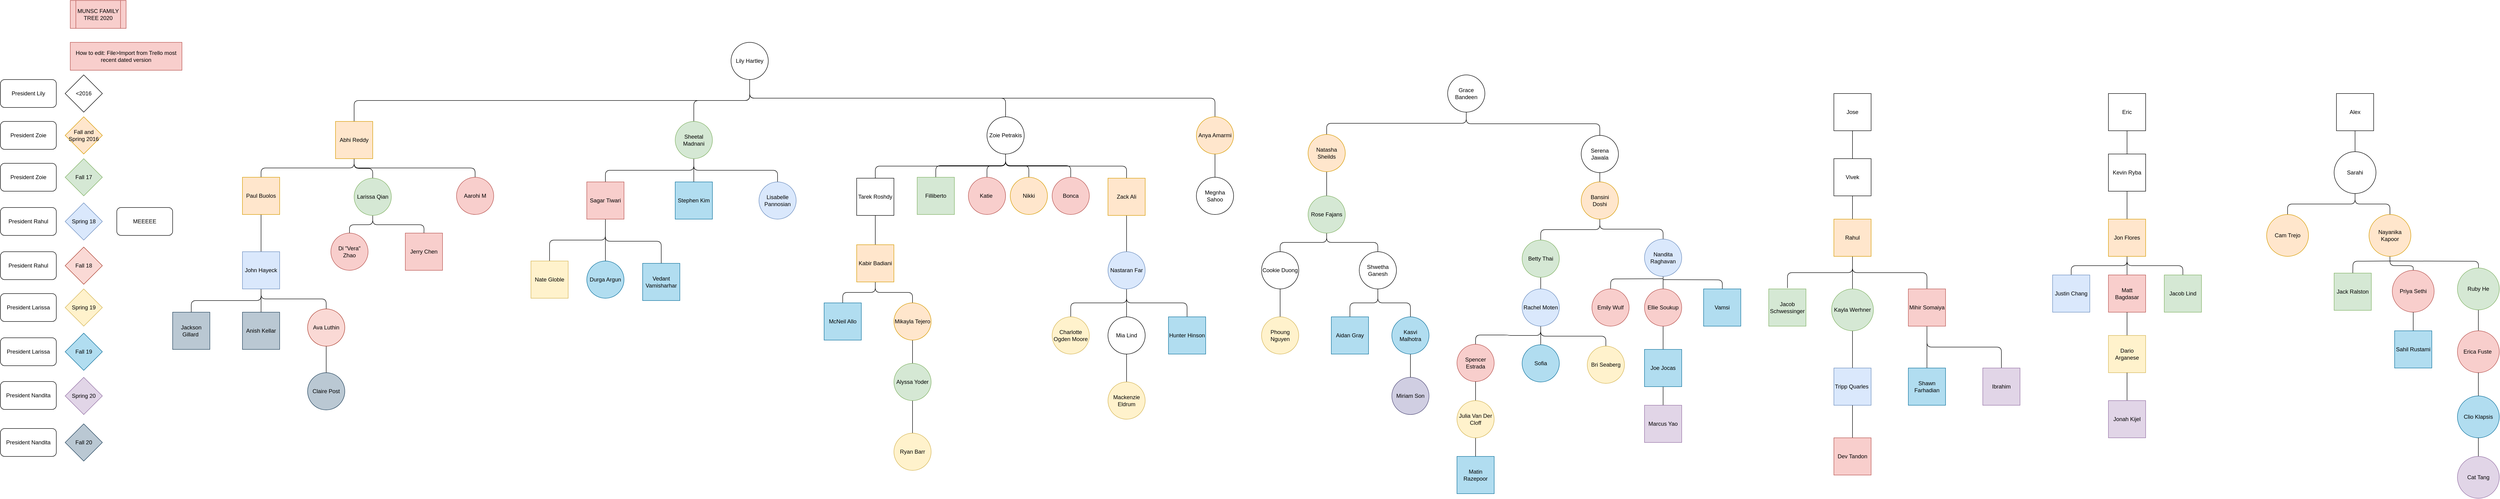 <mxfile version="13.7.5" type="github"><diagram id="3ZsJBUZBDOx62VVEP55E" name="Page-1"><mxGraphModel dx="2055" dy="1330" grid="1" gridSize="10" guides="1" tooltips="1" connect="1" arrows="1" fold="1" page="1" pageScale="1" pageWidth="850" pageHeight="1100" math="0" shadow="0"><root><mxCell id="0"/><mxCell id="1" parent="0"/><mxCell id="x9Rhp3vW5HRaRjN2UcTb-1" style="edgeStyle=orthogonalEdgeStyle;rounded=1;orthogonalLoop=1;jettySize=auto;html=1;exitX=0.5;exitY=1;exitDx=0;exitDy=0;startArrow=none;startFill=0;endArrow=none;endFill=0;" edge="1" parent="1" source="x9Rhp3vW5HRaRjN2UcTb-2" target="x9Rhp3vW5HRaRjN2UcTb-4"><mxGeometry relative="1" as="geometry"/></mxCell><mxCell id="x9Rhp3vW5HRaRjN2UcTb-2" value="Jose" style="whiteSpace=wrap;html=1;aspect=fixed;" vertex="1" parent="1"><mxGeometry x="3980" y="240" width="80" height="80" as="geometry"/></mxCell><mxCell id="x9Rhp3vW5HRaRjN2UcTb-3" value="" style="edgeStyle=orthogonalEdgeStyle;rounded=1;orthogonalLoop=1;jettySize=auto;html=1;startArrow=none;startFill=0;endArrow=none;endFill=0;" edge="1" parent="1" source="x9Rhp3vW5HRaRjN2UcTb-4" target="x9Rhp3vW5HRaRjN2UcTb-8"><mxGeometry relative="1" as="geometry"/></mxCell><mxCell id="x9Rhp3vW5HRaRjN2UcTb-4" value="Vivek" style="whiteSpace=wrap;html=1;aspect=fixed;" vertex="1" parent="1"><mxGeometry x="3980" y="380" width="80" height="80" as="geometry"/></mxCell><mxCell id="x9Rhp3vW5HRaRjN2UcTb-5" value="" style="edgeStyle=orthogonalEdgeStyle;rounded=1;orthogonalLoop=1;jettySize=auto;html=1;startArrow=none;startFill=0;endArrow=none;endFill=0;" edge="1" parent="1" source="x9Rhp3vW5HRaRjN2UcTb-8" target="x9Rhp3vW5HRaRjN2UcTb-10"><mxGeometry relative="1" as="geometry"/></mxCell><mxCell id="x9Rhp3vW5HRaRjN2UcTb-6" style="edgeStyle=orthogonalEdgeStyle;rounded=1;orthogonalLoop=1;jettySize=auto;html=1;exitX=0.5;exitY=1;exitDx=0;exitDy=0;startArrow=none;startFill=0;endArrow=none;endFill=0;entryX=0.504;entryY=-0.025;entryDx=0;entryDy=0;entryPerimeter=0;" edge="1" parent="1" source="x9Rhp3vW5HRaRjN2UcTb-8" target="x9Rhp3vW5HRaRjN2UcTb-11"><mxGeometry relative="1" as="geometry"><mxPoint x="3880" y="650" as="targetPoint"/></mxGeometry></mxCell><mxCell id="x9Rhp3vW5HRaRjN2UcTb-7" style="edgeStyle=orthogonalEdgeStyle;rounded=1;orthogonalLoop=1;jettySize=auto;html=1;exitX=0.5;exitY=1;exitDx=0;exitDy=0;entryX=0.5;entryY=0;entryDx=0;entryDy=0;startArrow=none;startFill=0;endArrow=none;endFill=0;" edge="1" parent="1" source="x9Rhp3vW5HRaRjN2UcTb-8" target="x9Rhp3vW5HRaRjN2UcTb-14"><mxGeometry relative="1" as="geometry"/></mxCell><mxCell id="x9Rhp3vW5HRaRjN2UcTb-8" value="Rahul" style="whiteSpace=wrap;html=1;aspect=fixed;fillColor=#ffe6cc;strokeColor=#d79b00;" vertex="1" parent="1"><mxGeometry x="3980" y="510" width="80" height="80" as="geometry"/></mxCell><mxCell id="x9Rhp3vW5HRaRjN2UcTb-9" value="" style="edgeStyle=orthogonalEdgeStyle;rounded=1;orthogonalLoop=1;jettySize=auto;html=1;startArrow=none;startFill=0;endArrow=none;endFill=0;" edge="1" parent="1" source="x9Rhp3vW5HRaRjN2UcTb-10" target="x9Rhp3vW5HRaRjN2UcTb-15"><mxGeometry relative="1" as="geometry"/></mxCell><mxCell id="x9Rhp3vW5HRaRjN2UcTb-10" value="Kayla Werhner" style="ellipse;whiteSpace=wrap;html=1;aspect=fixed;fillColor=#d5e8d4;strokeColor=#82b366;" vertex="1" parent="1"><mxGeometry x="3975" y="660" width="90" height="90" as="geometry"/></mxCell><mxCell id="x9Rhp3vW5HRaRjN2UcTb-11" value="Jacob Schwessinger" style="whiteSpace=wrap;html=1;aspect=fixed;fillColor=#d5e8d4;strokeColor=#82b366;" vertex="1" parent="1"><mxGeometry x="3840" y="660" width="80" height="80" as="geometry"/></mxCell><mxCell id="x9Rhp3vW5HRaRjN2UcTb-12" value="" style="edgeStyle=orthogonalEdgeStyle;rounded=1;orthogonalLoop=1;jettySize=auto;html=1;startArrow=none;startFill=0;endArrow=none;endFill=0;" edge="1" parent="1" source="x9Rhp3vW5HRaRjN2UcTb-14" target="x9Rhp3vW5HRaRjN2UcTb-16"><mxGeometry relative="1" as="geometry"/></mxCell><mxCell id="x9Rhp3vW5HRaRjN2UcTb-13" style="edgeStyle=orthogonalEdgeStyle;rounded=1;orthogonalLoop=1;jettySize=auto;html=1;exitX=0.5;exitY=1;exitDx=0;exitDy=0;entryX=0.5;entryY=0;entryDx=0;entryDy=0;startArrow=none;startFill=0;endArrow=none;endFill=0;" edge="1" parent="1" source="x9Rhp3vW5HRaRjN2UcTb-14" target="x9Rhp3vW5HRaRjN2UcTb-17"><mxGeometry relative="1" as="geometry"/></mxCell><mxCell id="x9Rhp3vW5HRaRjN2UcTb-14" value="Mihir Somaiya" style="whiteSpace=wrap;html=1;aspect=fixed;fillColor=#f8cecc;strokeColor=#b85450;" vertex="1" parent="1"><mxGeometry x="4140" y="660" width="80" height="80" as="geometry"/></mxCell><mxCell id="x9Rhp3vW5HRaRjN2UcTb-15" value="Tripp Quarles&amp;nbsp;" style="whiteSpace=wrap;html=1;aspect=fixed;fillColor=#dae8fc;strokeColor=#6c8ebf;" vertex="1" parent="1"><mxGeometry x="3980" y="830" width="80" height="80" as="geometry"/></mxCell><mxCell id="x9Rhp3vW5HRaRjN2UcTb-16" value="Shawn&lt;br&gt;Farhadian" style="whiteSpace=wrap;html=1;aspect=fixed;fillColor=#b1ddf0;strokeColor=#10739e;" vertex="1" parent="1"><mxGeometry x="4140" y="830" width="80" height="80" as="geometry"/></mxCell><mxCell id="x9Rhp3vW5HRaRjN2UcTb-17" value="Ibrahim" style="whiteSpace=wrap;html=1;aspect=fixed;fillColor=#e1d5e7;strokeColor=#9673a6;" vertex="1" parent="1"><mxGeometry x="4300" y="830" width="80" height="80" as="geometry"/></mxCell><mxCell id="x9Rhp3vW5HRaRjN2UcTb-18" value="How to edit: File&amp;gt;Import from Trello most recent dated version" style="rounded=0;whiteSpace=wrap;html=1;fillColor=#f8cecc;strokeColor=#b85450;" vertex="1" parent="1"><mxGeometry x="190" y="130" width="240" height="60" as="geometry"/></mxCell><mxCell id="x9Rhp3vW5HRaRjN2UcTb-19" value="" style="edgeStyle=orthogonalEdgeStyle;rounded=1;orthogonalLoop=1;jettySize=auto;html=1;startArrow=none;startFill=0;endArrow=none;endFill=0;" edge="1" parent="1" source="x9Rhp3vW5HRaRjN2UcTb-20" target="x9Rhp3vW5HRaRjN2UcTb-15"><mxGeometry relative="1" as="geometry"/></mxCell><mxCell id="x9Rhp3vW5HRaRjN2UcTb-20" value="Dev Tandon" style="whiteSpace=wrap;html=1;aspect=fixed;fillColor=#f8cecc;strokeColor=#b85450;" vertex="1" parent="1"><mxGeometry x="3980" y="980" width="80" height="80" as="geometry"/></mxCell><mxCell id="x9Rhp3vW5HRaRjN2UcTb-21" value="Eric" style="whiteSpace=wrap;html=1;aspect=fixed;" vertex="1" parent="1"><mxGeometry x="4570" y="240" width="80" height="80" as="geometry"/></mxCell><mxCell id="x9Rhp3vW5HRaRjN2UcTb-22" value="" style="edgeStyle=orthogonalEdgeStyle;rounded=1;orthogonalLoop=1;jettySize=auto;html=1;startArrow=none;startFill=0;endArrow=none;endFill=0;" edge="1" parent="1" source="x9Rhp3vW5HRaRjN2UcTb-24" target="x9Rhp3vW5HRaRjN2UcTb-28"><mxGeometry relative="1" as="geometry"/></mxCell><mxCell id="x9Rhp3vW5HRaRjN2UcTb-23" value="" style="edgeStyle=orthogonalEdgeStyle;rounded=1;orthogonalLoop=1;jettySize=auto;html=1;startArrow=none;startFill=0;endArrow=none;endFill=0;strokeColor=#000000;" edge="1" parent="1" source="x9Rhp3vW5HRaRjN2UcTb-24" target="x9Rhp3vW5HRaRjN2UcTb-21"><mxGeometry relative="1" as="geometry"/></mxCell><mxCell id="x9Rhp3vW5HRaRjN2UcTb-24" value="Kevin Ryba" style="whiteSpace=wrap;html=1;aspect=fixed;" vertex="1" parent="1"><mxGeometry x="4570" y="370" width="80" height="80" as="geometry"/></mxCell><mxCell id="x9Rhp3vW5HRaRjN2UcTb-25" value="" style="edgeStyle=orthogonalEdgeStyle;rounded=1;orthogonalLoop=1;jettySize=auto;html=1;startArrow=none;startFill=0;endArrow=none;endFill=0;" edge="1" parent="1" source="x9Rhp3vW5HRaRjN2UcTb-28" target="x9Rhp3vW5HRaRjN2UcTb-31"><mxGeometry relative="1" as="geometry"/></mxCell><mxCell id="x9Rhp3vW5HRaRjN2UcTb-26" style="edgeStyle=orthogonalEdgeStyle;rounded=1;orthogonalLoop=1;jettySize=auto;html=1;exitX=0.5;exitY=1;exitDx=0;exitDy=0;entryX=0.5;entryY=0;entryDx=0;entryDy=0;startArrow=none;startFill=0;endArrow=none;endFill=0;" edge="1" parent="1" source="x9Rhp3vW5HRaRjN2UcTb-28" target="x9Rhp3vW5HRaRjN2UcTb-29"><mxGeometry relative="1" as="geometry"/></mxCell><mxCell id="x9Rhp3vW5HRaRjN2UcTb-27" style="edgeStyle=orthogonalEdgeStyle;rounded=1;orthogonalLoop=1;jettySize=auto;html=1;exitX=0.5;exitY=1;exitDx=0;exitDy=0;entryX=0.5;entryY=0;entryDx=0;entryDy=0;startArrow=none;startFill=0;endArrow=none;endFill=0;" edge="1" parent="1" source="x9Rhp3vW5HRaRjN2UcTb-28" target="x9Rhp3vW5HRaRjN2UcTb-30"><mxGeometry relative="1" as="geometry"/></mxCell><mxCell id="x9Rhp3vW5HRaRjN2UcTb-28" value="Jon Flores" style="whiteSpace=wrap;html=1;aspect=fixed;fillColor=#ffe6cc;strokeColor=#d79b00;" vertex="1" parent="1"><mxGeometry x="4570" y="510" width="80" height="80" as="geometry"/></mxCell><mxCell id="x9Rhp3vW5HRaRjN2UcTb-29" value="Justin Chang" style="whiteSpace=wrap;html=1;aspect=fixed;fillColor=#dae8fc;strokeColor=#6c8ebf;" vertex="1" parent="1"><mxGeometry x="4450" y="630" width="80" height="80" as="geometry"/></mxCell><mxCell id="x9Rhp3vW5HRaRjN2UcTb-30" value="Jacob Lind" style="whiteSpace=wrap;html=1;aspect=fixed;fillColor=#d5e8d4;strokeColor=#82b366;" vertex="1" parent="1"><mxGeometry x="4690" y="630" width="80" height="80" as="geometry"/></mxCell><mxCell id="x9Rhp3vW5HRaRjN2UcTb-31" value="Matt Bagdasar" style="whiteSpace=wrap;html=1;aspect=fixed;fillColor=#f8cecc;strokeColor=#b85450;" vertex="1" parent="1"><mxGeometry x="4570" y="630" width="80" height="80" as="geometry"/></mxCell><mxCell id="x9Rhp3vW5HRaRjN2UcTb-32" value="" style="edgeStyle=orthogonalEdgeStyle;rounded=1;orthogonalLoop=1;jettySize=auto;html=1;startArrow=none;startFill=0;endArrow=none;endFill=0;" edge="1" parent="1" source="x9Rhp3vW5HRaRjN2UcTb-33" target="x9Rhp3vW5HRaRjN2UcTb-31"><mxGeometry relative="1" as="geometry"/></mxCell><mxCell id="x9Rhp3vW5HRaRjN2UcTb-33" value="Dario Arganese" style="whiteSpace=wrap;html=1;aspect=fixed;fillColor=#fff2cc;strokeColor=#d6b656;" vertex="1" parent="1"><mxGeometry x="4570" y="760" width="80" height="80" as="geometry"/></mxCell><mxCell id="x9Rhp3vW5HRaRjN2UcTb-34" value="" style="edgeStyle=orthogonalEdgeStyle;rounded=1;orthogonalLoop=1;jettySize=auto;html=1;startArrow=none;startFill=0;endArrow=none;endFill=0;" edge="1" parent="1" source="x9Rhp3vW5HRaRjN2UcTb-35" target="x9Rhp3vW5HRaRjN2UcTb-33"><mxGeometry relative="1" as="geometry"/></mxCell><mxCell id="x9Rhp3vW5HRaRjN2UcTb-35" value="Jonah Kijel" style="whiteSpace=wrap;html=1;aspect=fixed;fillColor=#e1d5e7;strokeColor=#9673a6;" vertex="1" parent="1"><mxGeometry x="4570" y="900" width="80" height="80" as="geometry"/></mxCell><mxCell id="x9Rhp3vW5HRaRjN2UcTb-36" value="" style="edgeStyle=orthogonalEdgeStyle;rounded=1;orthogonalLoop=1;jettySize=auto;html=1;startArrow=none;startFill=0;endArrow=none;endFill=0;strokeColor=#000000;" edge="1" parent="1" source="x9Rhp3vW5HRaRjN2UcTb-37" target="x9Rhp3vW5HRaRjN2UcTb-40"><mxGeometry relative="1" as="geometry"/></mxCell><mxCell id="x9Rhp3vW5HRaRjN2UcTb-37" value="Alex" style="whiteSpace=wrap;html=1;aspect=fixed;" vertex="1" parent="1"><mxGeometry x="5060" y="240" width="80" height="80" as="geometry"/></mxCell><mxCell id="x9Rhp3vW5HRaRjN2UcTb-38" style="edgeStyle=orthogonalEdgeStyle;rounded=1;orthogonalLoop=1;jettySize=auto;html=1;exitX=0.5;exitY=1;exitDx=0;exitDy=0;startArrow=none;startFill=0;endArrow=none;endFill=0;" edge="1" parent="1" source="x9Rhp3vW5HRaRjN2UcTb-40" target="x9Rhp3vW5HRaRjN2UcTb-44"><mxGeometry relative="1" as="geometry"/></mxCell><mxCell id="x9Rhp3vW5HRaRjN2UcTb-39" style="edgeStyle=orthogonalEdgeStyle;rounded=1;orthogonalLoop=1;jettySize=auto;html=1;exitX=0.5;exitY=1;exitDx=0;exitDy=0;entryX=0.5;entryY=0;entryDx=0;entryDy=0;startArrow=none;startFill=0;endArrow=none;endFill=0;" edge="1" parent="1" source="x9Rhp3vW5HRaRjN2UcTb-40" target="x9Rhp3vW5HRaRjN2UcTb-45"><mxGeometry relative="1" as="geometry"/></mxCell><mxCell id="x9Rhp3vW5HRaRjN2UcTb-40" value="Sarahi" style="ellipse;whiteSpace=wrap;html=1;aspect=fixed;" vertex="1" parent="1"><mxGeometry x="5055" y="365" width="90" height="90" as="geometry"/></mxCell><mxCell id="x9Rhp3vW5HRaRjN2UcTb-41" style="edgeStyle=orthogonalEdgeStyle;rounded=1;orthogonalLoop=1;jettySize=auto;html=1;exitX=0.5;exitY=1;exitDx=0;exitDy=0;startArrow=none;startFill=0;endArrow=none;endFill=0;" edge="1" parent="1"><mxGeometry relative="1" as="geometry"><mxPoint x="5175" y="600" as="sourcePoint"/><mxPoint x="5095" y="636" as="targetPoint"/></mxGeometry></mxCell><mxCell id="x9Rhp3vW5HRaRjN2UcTb-42" style="edgeStyle=orthogonalEdgeStyle;rounded=1;orthogonalLoop=1;jettySize=auto;html=1;exitX=0.5;exitY=1;exitDx=0;exitDy=0;entryX=0.5;entryY=0;entryDx=0;entryDy=0;startArrow=none;startFill=0;endArrow=none;endFill=0;" edge="1" parent="1" source="x9Rhp3vW5HRaRjN2UcTb-44" target="x9Rhp3vW5HRaRjN2UcTb-46"><mxGeometry relative="1" as="geometry"/></mxCell><mxCell id="x9Rhp3vW5HRaRjN2UcTb-43" style="edgeStyle=orthogonalEdgeStyle;rounded=1;orthogonalLoop=1;jettySize=auto;html=1;exitX=0.5;exitY=1;exitDx=0;exitDy=0;entryX=0.5;entryY=0;entryDx=0;entryDy=0;startArrow=none;startFill=0;endArrow=none;endFill=0;" edge="1" parent="1"><mxGeometry relative="1" as="geometry"><mxPoint x="5175" y="600" as="sourcePoint"/><mxPoint x="5365" y="625" as="targetPoint"/></mxGeometry></mxCell><mxCell id="x9Rhp3vW5HRaRjN2UcTb-44" value="Nayanika Kapoor" style="ellipse;whiteSpace=wrap;html=1;aspect=fixed;fillColor=#ffe6cc;strokeColor=#d79b00;" vertex="1" parent="1"><mxGeometry x="5130" y="500" width="90" height="90" as="geometry"/></mxCell><mxCell id="x9Rhp3vW5HRaRjN2UcTb-45" value="Cam Trejo" style="ellipse;whiteSpace=wrap;html=1;aspect=fixed;fillColor=#ffe6cc;strokeColor=#d79b00;" vertex="1" parent="1"><mxGeometry x="4910" y="500" width="90" height="90" as="geometry"/></mxCell><mxCell id="x9Rhp3vW5HRaRjN2UcTb-46" value="Priya Sethi" style="ellipse;whiteSpace=wrap;html=1;aspect=fixed;fillColor=#f8cecc;strokeColor=#b85450;" vertex="1" parent="1"><mxGeometry x="5180" y="620" width="90" height="90" as="geometry"/></mxCell><mxCell id="x9Rhp3vW5HRaRjN2UcTb-47" value="" style="edgeStyle=orthogonalEdgeStyle;rounded=1;orthogonalLoop=1;jettySize=auto;html=1;startArrow=none;startFill=0;endArrow=none;endFill=0;" edge="1" parent="1" source="x9Rhp3vW5HRaRjN2UcTb-48" target="x9Rhp3vW5HRaRjN2UcTb-53"><mxGeometry relative="1" as="geometry"/></mxCell><mxCell id="x9Rhp3vW5HRaRjN2UcTb-48" value="Erica Fuste&amp;nbsp;" style="ellipse;whiteSpace=wrap;html=1;aspect=fixed;fillColor=#f8cecc;strokeColor=#b85450;" vertex="1" parent="1"><mxGeometry x="5320" y="750" width="90" height="90" as="geometry"/></mxCell><mxCell id="x9Rhp3vW5HRaRjN2UcTb-49" value="" style="edgeStyle=orthogonalEdgeStyle;rounded=1;orthogonalLoop=1;jettySize=auto;html=1;startArrow=none;startFill=0;endArrow=none;endFill=0;" edge="1" parent="1" source="x9Rhp3vW5HRaRjN2UcTb-50" target="x9Rhp3vW5HRaRjN2UcTb-48"><mxGeometry relative="1" as="geometry"/></mxCell><mxCell id="x9Rhp3vW5HRaRjN2UcTb-50" value="Clio Klapsis" style="ellipse;whiteSpace=wrap;html=1;aspect=fixed;fillColor=#b1ddf0;strokeColor=#10739e;" vertex="1" parent="1"><mxGeometry x="5320" y="890" width="90" height="90" as="geometry"/></mxCell><mxCell id="x9Rhp3vW5HRaRjN2UcTb-51" value="" style="edgeStyle=orthogonalEdgeStyle;rounded=1;orthogonalLoop=1;jettySize=auto;html=1;startArrow=none;startFill=0;endArrow=none;endFill=0;" edge="1" parent="1" source="x9Rhp3vW5HRaRjN2UcTb-52" target="x9Rhp3vW5HRaRjN2UcTb-50"><mxGeometry relative="1" as="geometry"/></mxCell><mxCell id="x9Rhp3vW5HRaRjN2UcTb-52" value="Cat Tang" style="ellipse;whiteSpace=wrap;html=1;aspect=fixed;fillColor=#e1d5e7;strokeColor=#9673a6;" vertex="1" parent="1"><mxGeometry x="5320" y="1020" width="90" height="90" as="geometry"/></mxCell><mxCell id="x9Rhp3vW5HRaRjN2UcTb-53" value="Ruby He" style="ellipse;whiteSpace=wrap;html=1;aspect=fixed;fillColor=#d5e8d4;strokeColor=#82b366;" vertex="1" parent="1"><mxGeometry x="5320" y="615" width="90" height="90" as="geometry"/></mxCell><mxCell id="x9Rhp3vW5HRaRjN2UcTb-54" value="Jack Ralston" style="whiteSpace=wrap;html=1;aspect=fixed;fillColor=#d5e8d4;strokeColor=#82b366;" vertex="1" parent="1"><mxGeometry x="5055" y="626" width="80" height="80" as="geometry"/></mxCell><mxCell id="x9Rhp3vW5HRaRjN2UcTb-55" value="" style="edgeStyle=orthogonalEdgeStyle;rounded=1;orthogonalLoop=1;jettySize=auto;html=1;startArrow=none;startFill=0;endArrow=none;endFill=0;" edge="1" parent="1" source="x9Rhp3vW5HRaRjN2UcTb-56" target="x9Rhp3vW5HRaRjN2UcTb-46"><mxGeometry relative="1" as="geometry"/></mxCell><mxCell id="x9Rhp3vW5HRaRjN2UcTb-56" value="Sahil Rustami" style="whiteSpace=wrap;html=1;aspect=fixed;fillColor=#b1ddf0;strokeColor=#10739e;" vertex="1" parent="1"><mxGeometry x="5185" y="750" width="80" height="80" as="geometry"/></mxCell><mxCell id="x9Rhp3vW5HRaRjN2UcTb-57" style="edgeStyle=orthogonalEdgeStyle;rounded=1;orthogonalLoop=1;jettySize=auto;html=1;exitX=0.5;exitY=1;exitDx=0;exitDy=0;startArrow=none;startFill=0;endArrow=none;endFill=0;" edge="1" parent="1" source="x9Rhp3vW5HRaRjN2UcTb-59" target="x9Rhp3vW5HRaRjN2UcTb-61"><mxGeometry relative="1" as="geometry"/></mxCell><mxCell id="x9Rhp3vW5HRaRjN2UcTb-58" style="edgeStyle=orthogonalEdgeStyle;rounded=1;orthogonalLoop=1;jettySize=auto;html=1;exitX=0.5;exitY=1;exitDx=0;exitDy=0;entryX=0.5;entryY=0;entryDx=0;entryDy=0;startArrow=none;startFill=0;endArrow=none;endFill=0;strokeColor=#000000;" edge="1" parent="1" source="x9Rhp3vW5HRaRjN2UcTb-59" target="x9Rhp3vW5HRaRjN2UcTb-90"><mxGeometry relative="1" as="geometry"/></mxCell><mxCell id="x9Rhp3vW5HRaRjN2UcTb-59" value="Grace Bandeen" style="ellipse;whiteSpace=wrap;html=1;aspect=fixed;" vertex="1" parent="1"><mxGeometry x="3150" y="200" width="80" height="80" as="geometry"/></mxCell><mxCell id="x9Rhp3vW5HRaRjN2UcTb-60" value="" style="edgeStyle=orthogonalEdgeStyle;rounded=1;orthogonalLoop=1;jettySize=auto;html=1;startArrow=none;startFill=0;endArrow=none;endFill=0;" edge="1" parent="1" source="x9Rhp3vW5HRaRjN2UcTb-61" target="x9Rhp3vW5HRaRjN2UcTb-64"><mxGeometry relative="1" as="geometry"/></mxCell><mxCell id="x9Rhp3vW5HRaRjN2UcTb-61" value="Serena Jawala" style="ellipse;whiteSpace=wrap;html=1;aspect=fixed;" vertex="1" parent="1"><mxGeometry x="3437" y="330" width="80" height="80" as="geometry"/></mxCell><mxCell id="x9Rhp3vW5HRaRjN2UcTb-62" style="edgeStyle=orthogonalEdgeStyle;rounded=1;orthogonalLoop=1;jettySize=auto;html=1;exitX=0.5;exitY=1;exitDx=0;exitDy=0;entryX=0.5;entryY=0;entryDx=0;entryDy=0;startArrow=none;startFill=0;endArrow=none;endFill=0;" edge="1" parent="1" source="x9Rhp3vW5HRaRjN2UcTb-64" target="x9Rhp3vW5HRaRjN2UcTb-68"><mxGeometry relative="1" as="geometry"/></mxCell><mxCell id="x9Rhp3vW5HRaRjN2UcTb-63" style="edgeStyle=orthogonalEdgeStyle;rounded=1;orthogonalLoop=1;jettySize=auto;html=1;exitX=0.5;exitY=1;exitDx=0;exitDy=0;startArrow=none;startFill=0;endArrow=none;endFill=0;" edge="1" parent="1" source="x9Rhp3vW5HRaRjN2UcTb-64" target="x9Rhp3vW5HRaRjN2UcTb-70"><mxGeometry relative="1" as="geometry"/></mxCell><mxCell id="x9Rhp3vW5HRaRjN2UcTb-64" value="Bansini&lt;br&gt;Doshi" style="ellipse;whiteSpace=wrap;html=1;aspect=fixed;fillColor=#ffe6cc;strokeColor=#d79b00;" vertex="1" parent="1"><mxGeometry x="3437" y="430" width="80" height="80" as="geometry"/></mxCell><mxCell id="x9Rhp3vW5HRaRjN2UcTb-65" value="" style="edgeStyle=orthogonalEdgeStyle;rounded=1;orthogonalLoop=1;jettySize=auto;html=1;startArrow=none;startFill=0;endArrow=none;endFill=0;" edge="1" parent="1" source="x9Rhp3vW5HRaRjN2UcTb-68" target="x9Rhp3vW5HRaRjN2UcTb-72"><mxGeometry relative="1" as="geometry"/></mxCell><mxCell id="x9Rhp3vW5HRaRjN2UcTb-66" style="edgeStyle=orthogonalEdgeStyle;rounded=1;orthogonalLoop=1;jettySize=auto;html=1;exitX=0.5;exitY=1;exitDx=0;exitDy=0;entryX=0.5;entryY=0;entryDx=0;entryDy=0;startArrow=none;startFill=0;endArrow=none;endFill=0;" edge="1" parent="1"><mxGeometry relative="1" as="geometry"><mxPoint x="3613" y="638" as="sourcePoint"/><mxPoint x="3500" y="672" as="targetPoint"/></mxGeometry></mxCell><mxCell id="x9Rhp3vW5HRaRjN2UcTb-67" style="edgeStyle=orthogonalEdgeStyle;rounded=1;orthogonalLoop=1;jettySize=auto;html=1;exitX=0.5;exitY=1;exitDx=0;exitDy=0;entryX=0.5;entryY=0;entryDx=0;entryDy=0;startArrow=none;startFill=0;endArrow=none;endFill=0;" edge="1" parent="1"><mxGeometry relative="1" as="geometry"><mxPoint x="3613" y="640" as="sourcePoint"/><mxPoint x="3740" y="674" as="targetPoint"/></mxGeometry></mxCell><mxCell id="x9Rhp3vW5HRaRjN2UcTb-68" value="Nandita Raghavan" style="ellipse;whiteSpace=wrap;html=1;aspect=fixed;fillColor=#dae8fc;strokeColor=#6c8ebf;" vertex="1" parent="1"><mxGeometry x="3573" y="553" width="80" height="80" as="geometry"/></mxCell><mxCell id="x9Rhp3vW5HRaRjN2UcTb-69" value="" style="edgeStyle=orthogonalEdgeStyle;rounded=1;orthogonalLoop=1;jettySize=auto;html=1;startArrow=none;startFill=0;endArrow=none;endFill=0;" edge="1" parent="1" source="x9Rhp3vW5HRaRjN2UcTb-70" target="x9Rhp3vW5HRaRjN2UcTb-81"><mxGeometry relative="1" as="geometry"/></mxCell><mxCell id="x9Rhp3vW5HRaRjN2UcTb-70" value="Betty Thai" style="ellipse;whiteSpace=wrap;html=1;aspect=fixed;fillColor=#d5e8d4;strokeColor=#82b366;" vertex="1" parent="1"><mxGeometry x="3310" y="555" width="80" height="80" as="geometry"/></mxCell><mxCell id="x9Rhp3vW5HRaRjN2UcTb-71" value="" style="edgeStyle=orthogonalEdgeStyle;rounded=1;orthogonalLoop=1;jettySize=auto;html=1;startArrow=none;startFill=0;endArrow=none;endFill=0;" edge="1" parent="1" source="x9Rhp3vW5HRaRjN2UcTb-72" target="x9Rhp3vW5HRaRjN2UcTb-76"><mxGeometry relative="1" as="geometry"/></mxCell><mxCell id="x9Rhp3vW5HRaRjN2UcTb-72" value="Ellie Soukup" style="ellipse;whiteSpace=wrap;html=1;aspect=fixed;fillColor=#f8cecc;strokeColor=#b85450;" vertex="1" parent="1"><mxGeometry x="3573" y="660" width="80" height="80" as="geometry"/></mxCell><mxCell id="x9Rhp3vW5HRaRjN2UcTb-73" value="Vamsi" style="whiteSpace=wrap;html=1;aspect=fixed;fillColor=#b1ddf0;strokeColor=#10739e;" vertex="1" parent="1"><mxGeometry x="3700" y="660" width="80" height="80" as="geometry"/></mxCell><mxCell id="x9Rhp3vW5HRaRjN2UcTb-74" value="Emily Wulf" style="ellipse;whiteSpace=wrap;html=1;aspect=fixed;fillColor=#f8cecc;strokeColor=#b85450;" vertex="1" parent="1"><mxGeometry x="3460" y="660" width="80" height="80" as="geometry"/></mxCell><mxCell id="x9Rhp3vW5HRaRjN2UcTb-75" value="" style="edgeStyle=orthogonalEdgeStyle;rounded=1;orthogonalLoop=1;jettySize=auto;html=1;startArrow=none;startFill=0;endArrow=none;endFill=0;" edge="1" parent="1" source="x9Rhp3vW5HRaRjN2UcTb-76" target="x9Rhp3vW5HRaRjN2UcTb-77"><mxGeometry relative="1" as="geometry"/></mxCell><mxCell id="x9Rhp3vW5HRaRjN2UcTb-76" value="Joe Jocas" style="whiteSpace=wrap;html=1;aspect=fixed;fillColor=#b1ddf0;strokeColor=#10739e;" vertex="1" parent="1"><mxGeometry x="3573" y="790" width="80" height="80" as="geometry"/></mxCell><mxCell id="x9Rhp3vW5HRaRjN2UcTb-77" value="Marcus Yao" style="whiteSpace=wrap;html=1;aspect=fixed;fillColor=#e1d5e7;strokeColor=#9673a6;" vertex="1" parent="1"><mxGeometry x="3573" y="910" width="80" height="80" as="geometry"/></mxCell><mxCell id="x9Rhp3vW5HRaRjN2UcTb-78" style="edgeStyle=orthogonalEdgeStyle;rounded=1;orthogonalLoop=1;jettySize=auto;html=1;exitX=0.5;exitY=1;exitDx=0;exitDy=0;entryX=0.5;entryY=0;entryDx=0;entryDy=0;startArrow=none;startFill=0;endArrow=none;endFill=0;" edge="1" parent="1" source="x9Rhp3vW5HRaRjN2UcTb-81" target="x9Rhp3vW5HRaRjN2UcTb-84"><mxGeometry relative="1" as="geometry"/></mxCell><mxCell id="x9Rhp3vW5HRaRjN2UcTb-79" style="edgeStyle=orthogonalEdgeStyle;rounded=1;orthogonalLoop=1;jettySize=auto;html=1;exitX=0.5;exitY=1;exitDx=0;exitDy=0;entryX=0.5;entryY=0;entryDx=0;entryDy=0;startArrow=none;startFill=0;endArrow=none;endFill=0;" edge="1" parent="1" source="x9Rhp3vW5HRaRjN2UcTb-81" target="x9Rhp3vW5HRaRjN2UcTb-82"><mxGeometry relative="1" as="geometry"/></mxCell><mxCell id="x9Rhp3vW5HRaRjN2UcTb-80" style="edgeStyle=orthogonalEdgeStyle;rounded=1;orthogonalLoop=1;jettySize=auto;html=1;exitX=0.5;exitY=1;exitDx=0;exitDy=0;entryX=0.5;entryY=0;entryDx=0;entryDy=0;startArrow=none;startFill=0;endArrow=none;endFill=0;" edge="1" parent="1" source="x9Rhp3vW5HRaRjN2UcTb-81" target="x9Rhp3vW5HRaRjN2UcTb-83"><mxGeometry relative="1" as="geometry"/></mxCell><mxCell id="x9Rhp3vW5HRaRjN2UcTb-81" value="Rachel Moten" style="ellipse;whiteSpace=wrap;html=1;aspect=fixed;fillColor=#dae8fc;strokeColor=#6c8ebf;" vertex="1" parent="1"><mxGeometry x="3310" y="660" width="80" height="80" as="geometry"/></mxCell><mxCell id="x9Rhp3vW5HRaRjN2UcTb-82" value="Bri Seaberg" style="ellipse;whiteSpace=wrap;html=1;aspect=fixed;fillColor=#fff2cc;strokeColor=#d6b656;" vertex="1" parent="1"><mxGeometry x="3450" y="783" width="80" height="80" as="geometry"/></mxCell><mxCell id="x9Rhp3vW5HRaRjN2UcTb-83" value="Sofia" style="ellipse;whiteSpace=wrap;html=1;aspect=fixed;fillColor=#b1ddf0;strokeColor=#10739e;" vertex="1" parent="1"><mxGeometry x="3310" y="780" width="80" height="80" as="geometry"/></mxCell><mxCell id="x9Rhp3vW5HRaRjN2UcTb-84" value="Spencer Estrada" style="ellipse;whiteSpace=wrap;html=1;aspect=fixed;fillColor=#f8cecc;strokeColor=#b85450;" vertex="1" parent="1"><mxGeometry x="3170" y="779" width="80" height="80" as="geometry"/></mxCell><mxCell id="x9Rhp3vW5HRaRjN2UcTb-85" value="" style="edgeStyle=orthogonalEdgeStyle;rounded=1;orthogonalLoop=1;jettySize=auto;html=1;startArrow=none;startFill=0;endArrow=none;endFill=0;" edge="1" parent="1" source="x9Rhp3vW5HRaRjN2UcTb-87" target="x9Rhp3vW5HRaRjN2UcTb-84"><mxGeometry relative="1" as="geometry"/></mxCell><mxCell id="x9Rhp3vW5HRaRjN2UcTb-86" value="" style="edgeStyle=orthogonalEdgeStyle;rounded=1;orthogonalLoop=1;jettySize=auto;html=1;startArrow=none;startFill=0;endArrow=none;endFill=0;" edge="1" parent="1" source="x9Rhp3vW5HRaRjN2UcTb-87" target="x9Rhp3vW5HRaRjN2UcTb-88"><mxGeometry relative="1" as="geometry"/></mxCell><mxCell id="x9Rhp3vW5HRaRjN2UcTb-87" value="Julia Van Der Cloff" style="ellipse;whiteSpace=wrap;html=1;aspect=fixed;fillColor=#fff2cc;strokeColor=#d6b656;" vertex="1" parent="1"><mxGeometry x="3170" y="900" width="80" height="80" as="geometry"/></mxCell><mxCell id="x9Rhp3vW5HRaRjN2UcTb-88" value="Matin Razepoor" style="whiteSpace=wrap;html=1;aspect=fixed;fillColor=#b1ddf0;strokeColor=#10739e;" vertex="1" parent="1"><mxGeometry x="3170" y="1020" width="80" height="80" as="geometry"/></mxCell><mxCell id="x9Rhp3vW5HRaRjN2UcTb-89" value="" style="edgeStyle=orthogonalEdgeStyle;rounded=1;orthogonalLoop=1;jettySize=auto;html=1;startArrow=none;startFill=0;endArrow=none;endFill=0;" edge="1" parent="1" source="x9Rhp3vW5HRaRjN2UcTb-90" target="x9Rhp3vW5HRaRjN2UcTb-93"><mxGeometry relative="1" as="geometry"/></mxCell><mxCell id="x9Rhp3vW5HRaRjN2UcTb-90" value="Natasha Sheilds" style="ellipse;whiteSpace=wrap;html=1;aspect=fixed;fillColor=#ffe6cc;strokeColor=#d79b00;" vertex="1" parent="1"><mxGeometry x="2850" y="328" width="80" height="80" as="geometry"/></mxCell><mxCell id="x9Rhp3vW5HRaRjN2UcTb-91" style="edgeStyle=orthogonalEdgeStyle;rounded=1;orthogonalLoop=1;jettySize=auto;html=1;exitX=0.5;exitY=1;exitDx=0;exitDy=0;entryX=0.5;entryY=0;entryDx=0;entryDy=0;startArrow=none;startFill=0;endArrow=none;endFill=0;" edge="1" parent="1" source="x9Rhp3vW5HRaRjN2UcTb-93" target="x9Rhp3vW5HRaRjN2UcTb-95"><mxGeometry relative="1" as="geometry"/></mxCell><mxCell id="x9Rhp3vW5HRaRjN2UcTb-92" style="edgeStyle=orthogonalEdgeStyle;rounded=1;orthogonalLoop=1;jettySize=auto;html=1;exitX=0.5;exitY=1;exitDx=0;exitDy=0;entryX=0.5;entryY=0;entryDx=0;entryDy=0;startArrow=none;startFill=0;endArrow=none;endFill=0;strokeColor=#000000;" edge="1" parent="1" source="x9Rhp3vW5HRaRjN2UcTb-93" target="x9Rhp3vW5HRaRjN2UcTb-98"><mxGeometry relative="1" as="geometry"/></mxCell><mxCell id="x9Rhp3vW5HRaRjN2UcTb-93" value="Rose Fajans" style="ellipse;whiteSpace=wrap;html=1;aspect=fixed;fillColor=#d5e8d4;strokeColor=#82b366;" vertex="1" parent="1"><mxGeometry x="2850" y="460" width="80" height="80" as="geometry"/></mxCell><mxCell id="x9Rhp3vW5HRaRjN2UcTb-94" value="" style="edgeStyle=orthogonalEdgeStyle;rounded=1;orthogonalLoop=1;jettySize=auto;html=1;startArrow=none;startFill=0;endArrow=none;endFill=0;" edge="1" parent="1" source="x9Rhp3vW5HRaRjN2UcTb-95" target="x9Rhp3vW5HRaRjN2UcTb-99"><mxGeometry relative="1" as="geometry"/></mxCell><mxCell id="x9Rhp3vW5HRaRjN2UcTb-95" value="Cookie Duong" style="ellipse;whiteSpace=wrap;html=1;aspect=fixed;" vertex="1" parent="1"><mxGeometry x="2750" y="580" width="80" height="80" as="geometry"/></mxCell><mxCell id="x9Rhp3vW5HRaRjN2UcTb-96" style="edgeStyle=orthogonalEdgeStyle;rounded=1;orthogonalLoop=1;jettySize=auto;html=1;exitX=0.5;exitY=1;exitDx=0;exitDy=0;entryX=0.5;entryY=0;entryDx=0;entryDy=0;startArrow=none;startFill=0;endArrow=none;endFill=0;" edge="1" parent="1" source="x9Rhp3vW5HRaRjN2UcTb-98" target="x9Rhp3vW5HRaRjN2UcTb-103"><mxGeometry relative="1" as="geometry"/></mxCell><mxCell id="x9Rhp3vW5HRaRjN2UcTb-97" style="edgeStyle=orthogonalEdgeStyle;rounded=1;orthogonalLoop=1;jettySize=auto;html=1;exitX=0.5;exitY=1;exitDx=0;exitDy=0;entryX=0.5;entryY=0;entryDx=0;entryDy=0;startArrow=none;startFill=0;endArrow=none;endFill=0;" edge="1" parent="1" source="x9Rhp3vW5HRaRjN2UcTb-98" target="x9Rhp3vW5HRaRjN2UcTb-101"><mxGeometry relative="1" as="geometry"/></mxCell><mxCell id="x9Rhp3vW5HRaRjN2UcTb-98" value="Shwetha Ganesh" style="ellipse;whiteSpace=wrap;html=1;aspect=fixed;" vertex="1" parent="1"><mxGeometry x="2960" y="580" width="80" height="80" as="geometry"/></mxCell><mxCell id="x9Rhp3vW5HRaRjN2UcTb-99" value="Phoung Nguyen" style="ellipse;whiteSpace=wrap;html=1;aspect=fixed;fillColor=#fff2cc;strokeColor=#d6b656;" vertex="1" parent="1"><mxGeometry x="2750" y="720" width="80" height="80" as="geometry"/></mxCell><mxCell id="x9Rhp3vW5HRaRjN2UcTb-100" value="" style="edgeStyle=orthogonalEdgeStyle;rounded=1;orthogonalLoop=1;jettySize=auto;html=1;startArrow=none;startFill=0;endArrow=none;endFill=0;" edge="1" parent="1" source="x9Rhp3vW5HRaRjN2UcTb-101" target="x9Rhp3vW5HRaRjN2UcTb-102"><mxGeometry relative="1" as="geometry"/></mxCell><mxCell id="x9Rhp3vW5HRaRjN2UcTb-101" value="Kasvi Malhotra" style="ellipse;whiteSpace=wrap;html=1;aspect=fixed;fillColor=#b1ddf0;strokeColor=#10739e;" vertex="1" parent="1"><mxGeometry x="3030" y="720" width="80" height="80" as="geometry"/></mxCell><mxCell id="x9Rhp3vW5HRaRjN2UcTb-102" value="Miriam Son" style="ellipse;whiteSpace=wrap;html=1;aspect=fixed;fillColor=#d0cee2;strokeColor=#56517e;" vertex="1" parent="1"><mxGeometry x="3030" y="850" width="80" height="80" as="geometry"/></mxCell><mxCell id="x9Rhp3vW5HRaRjN2UcTb-103" value="Aidan Gray" style="whiteSpace=wrap;html=1;aspect=fixed;fillColor=#b1ddf0;strokeColor=#10739e;" vertex="1" parent="1"><mxGeometry x="2900" y="720" width="80" height="80" as="geometry"/></mxCell><mxCell id="x9Rhp3vW5HRaRjN2UcTb-104" style="edgeStyle=orthogonalEdgeStyle;rounded=1;orthogonalLoop=1;jettySize=auto;html=1;exitX=0.5;exitY=1;exitDx=0;exitDy=0;entryX=0.5;entryY=0;entryDx=0;entryDy=0;startArrow=none;startFill=0;endArrow=none;endFill=0;" edge="1" parent="1" source="x9Rhp3vW5HRaRjN2UcTb-108" target="x9Rhp3vW5HRaRjN2UcTb-148"><mxGeometry relative="1" as="geometry"/></mxCell><mxCell id="x9Rhp3vW5HRaRjN2UcTb-105" style="edgeStyle=orthogonalEdgeStyle;rounded=1;orthogonalLoop=1;jettySize=auto;html=1;exitX=0.5;exitY=1;exitDx=0;exitDy=0;startArrow=none;startFill=0;endArrow=none;endFill=0;" edge="1" parent="1" source="x9Rhp3vW5HRaRjN2UcTb-108" target="x9Rhp3vW5HRaRjN2UcTb-118"><mxGeometry relative="1" as="geometry"/></mxCell><mxCell id="x9Rhp3vW5HRaRjN2UcTb-106" style="edgeStyle=orthogonalEdgeStyle;rounded=1;orthogonalLoop=1;jettySize=auto;html=1;exitX=0.5;exitY=1;exitDx=0;exitDy=0;entryX=0.5;entryY=0;entryDx=0;entryDy=0;startArrow=none;startFill=0;endArrow=none;endFill=0;strokeColor=#000000;" edge="1" parent="1" source="x9Rhp3vW5HRaRjN2UcTb-108" target="x9Rhp3vW5HRaRjN2UcTb-161"><mxGeometry relative="1" as="geometry"/></mxCell><mxCell id="x9Rhp3vW5HRaRjN2UcTb-107" style="edgeStyle=orthogonalEdgeStyle;rounded=1;orthogonalLoop=1;jettySize=auto;html=1;exitX=0.5;exitY=1;exitDx=0;exitDy=0;startArrow=none;startFill=0;endArrow=none;endFill=0;" edge="1" parent="1" source="x9Rhp3vW5HRaRjN2UcTb-108" target="x9Rhp3vW5HRaRjN2UcTb-110"><mxGeometry relative="1" as="geometry"/></mxCell><mxCell id="x9Rhp3vW5HRaRjN2UcTb-108" value="Lily Hartley" style="ellipse;whiteSpace=wrap;html=1;aspect=fixed;" vertex="1" parent="1"><mxGeometry x="1610" y="130" width="80" height="80" as="geometry"/></mxCell><mxCell id="x9Rhp3vW5HRaRjN2UcTb-109" style="edgeStyle=orthogonalEdgeStyle;rounded=1;orthogonalLoop=1;jettySize=auto;html=1;exitX=0.5;exitY=1;exitDx=0;exitDy=0;entryX=0.5;entryY=0;entryDx=0;entryDy=0;startArrow=none;startFill=0;endArrow=none;endFill=0;" edge="1" parent="1" source="x9Rhp3vW5HRaRjN2UcTb-110" target="x9Rhp3vW5HRaRjN2UcTb-111"><mxGeometry relative="1" as="geometry"/></mxCell><mxCell id="x9Rhp3vW5HRaRjN2UcTb-110" value="Anya Amarmi" style="ellipse;whiteSpace=wrap;html=1;aspect=fixed;fillColor=#ffe6cc;strokeColor=#d79b00;" vertex="1" parent="1"><mxGeometry x="2610" y="290" width="80" height="80" as="geometry"/></mxCell><mxCell id="x9Rhp3vW5HRaRjN2UcTb-111" value="Megnha Sahoo" style="ellipse;whiteSpace=wrap;html=1;aspect=fixed;" vertex="1" parent="1"><mxGeometry x="2610" y="420" width="80" height="80" as="geometry"/></mxCell><mxCell id="x9Rhp3vW5HRaRjN2UcTb-112" style="edgeStyle=orthogonalEdgeStyle;rounded=1;orthogonalLoop=1;jettySize=auto;html=1;exitX=0.5;exitY=1;exitDx=0;exitDy=0;startArrow=none;startFill=0;endArrow=none;endFill=0;" edge="1" parent="1" source="x9Rhp3vW5HRaRjN2UcTb-118" target="x9Rhp3vW5HRaRjN2UcTb-135"><mxGeometry relative="1" as="geometry"/></mxCell><mxCell id="x9Rhp3vW5HRaRjN2UcTb-113" style="edgeStyle=orthogonalEdgeStyle;rounded=1;orthogonalLoop=1;jettySize=auto;html=1;exitX=0.5;exitY=1;exitDx=0;exitDy=0;startArrow=none;startFill=0;endArrow=none;endFill=0;" edge="1" parent="1" source="x9Rhp3vW5HRaRjN2UcTb-118" target="x9Rhp3vW5HRaRjN2UcTb-122"><mxGeometry relative="1" as="geometry"/></mxCell><mxCell id="x9Rhp3vW5HRaRjN2UcTb-114" style="edgeStyle=orthogonalEdgeStyle;rounded=1;orthogonalLoop=1;jettySize=auto;html=1;exitX=0.5;exitY=1;exitDx=0;exitDy=0;startArrow=none;startFill=0;endArrow=none;endFill=0;" edge="1" parent="1" source="x9Rhp3vW5HRaRjN2UcTb-118" target="x9Rhp3vW5HRaRjN2UcTb-124"><mxGeometry relative="1" as="geometry"/></mxCell><mxCell id="x9Rhp3vW5HRaRjN2UcTb-115" style="edgeStyle=orthogonalEdgeStyle;rounded=1;orthogonalLoop=1;jettySize=auto;html=1;exitX=0.5;exitY=1;exitDx=0;exitDy=0;entryX=0.5;entryY=0;entryDx=0;entryDy=0;startArrow=none;startFill=0;endArrow=none;endFill=0;" edge="1" parent="1" source="x9Rhp3vW5HRaRjN2UcTb-118" target="x9Rhp3vW5HRaRjN2UcTb-119"><mxGeometry relative="1" as="geometry"/></mxCell><mxCell id="x9Rhp3vW5HRaRjN2UcTb-116" style="edgeStyle=orthogonalEdgeStyle;rounded=1;orthogonalLoop=1;jettySize=auto;html=1;exitX=0.5;exitY=1;exitDx=0;exitDy=0;entryX=0.5;entryY=0;entryDx=0;entryDy=0;startArrow=none;startFill=0;endArrow=none;endFill=0;" edge="1" parent="1" source="x9Rhp3vW5HRaRjN2UcTb-118" target="x9Rhp3vW5HRaRjN2UcTb-121"><mxGeometry relative="1" as="geometry"/></mxCell><mxCell id="x9Rhp3vW5HRaRjN2UcTb-117" style="edgeStyle=orthogonalEdgeStyle;rounded=1;orthogonalLoop=1;jettySize=auto;html=1;exitX=0.5;exitY=1;exitDx=0;exitDy=0;entryX=0.5;entryY=0;entryDx=0;entryDy=0;startArrow=none;startFill=0;endArrow=none;endFill=0;" edge="1" parent="1" source="x9Rhp3vW5HRaRjN2UcTb-118" target="x9Rhp3vW5HRaRjN2UcTb-120"><mxGeometry relative="1" as="geometry"/></mxCell><mxCell id="x9Rhp3vW5HRaRjN2UcTb-118" value="Zoie Petrakis" style="ellipse;whiteSpace=wrap;html=1;aspect=fixed;" vertex="1" parent="1"><mxGeometry x="2160" y="290" width="80" height="80" as="geometry"/></mxCell><mxCell id="x9Rhp3vW5HRaRjN2UcTb-119" value="Katie&amp;nbsp;" style="ellipse;whiteSpace=wrap;html=1;aspect=fixed;fillColor=#f8cecc;strokeColor=#b85450;" vertex="1" parent="1"><mxGeometry x="2120" y="420" width="80" height="80" as="geometry"/></mxCell><mxCell id="x9Rhp3vW5HRaRjN2UcTb-120" value="Bonca" style="ellipse;whiteSpace=wrap;html=1;aspect=fixed;fillColor=#f8cecc;strokeColor=#b85450;" vertex="1" parent="1"><mxGeometry x="2300" y="420" width="80" height="80" as="geometry"/></mxCell><mxCell id="x9Rhp3vW5HRaRjN2UcTb-121" value="Nikki" style="ellipse;whiteSpace=wrap;html=1;aspect=fixed;fillColor=#ffe6cc;strokeColor=#d79b00;" vertex="1" parent="1"><mxGeometry x="2210" y="420" width="80" height="80" as="geometry"/></mxCell><mxCell id="x9Rhp3vW5HRaRjN2UcTb-122" value="Filliberto" style="whiteSpace=wrap;html=1;aspect=fixed;fillColor=#d5e8d4;strokeColor=#82b366;" vertex="1" parent="1"><mxGeometry x="2010" y="420" width="80" height="80" as="geometry"/></mxCell><mxCell id="x9Rhp3vW5HRaRjN2UcTb-123" style="edgeStyle=orthogonalEdgeStyle;rounded=1;orthogonalLoop=1;jettySize=auto;html=1;exitX=0.5;exitY=1;exitDx=0;exitDy=0;entryX=0.5;entryY=0;entryDx=0;entryDy=0;startArrow=none;startFill=0;endArrow=none;endFill=0;" edge="1" parent="1" source="x9Rhp3vW5HRaRjN2UcTb-124" target="x9Rhp3vW5HRaRjN2UcTb-128"><mxGeometry relative="1" as="geometry"/></mxCell><mxCell id="x9Rhp3vW5HRaRjN2UcTb-124" value="Zack Ali" style="whiteSpace=wrap;html=1;aspect=fixed;fillColor=#ffe6cc;strokeColor=#d79b00;" vertex="1" parent="1"><mxGeometry x="2420" y="422" width="80" height="80" as="geometry"/></mxCell><mxCell id="x9Rhp3vW5HRaRjN2UcTb-125" style="edgeStyle=orthogonalEdgeStyle;rounded=1;orthogonalLoop=1;jettySize=auto;html=1;exitX=0.5;exitY=1;exitDx=0;exitDy=0;entryX=0.5;entryY=0;entryDx=0;entryDy=0;startArrow=none;startFill=0;endArrow=none;endFill=0;" edge="1" parent="1" source="x9Rhp3vW5HRaRjN2UcTb-128" target="x9Rhp3vW5HRaRjN2UcTb-130"><mxGeometry relative="1" as="geometry"/></mxCell><mxCell id="x9Rhp3vW5HRaRjN2UcTb-126" style="edgeStyle=orthogonalEdgeStyle;rounded=1;orthogonalLoop=1;jettySize=auto;html=1;exitX=0.5;exitY=1;exitDx=0;exitDy=0;entryX=0.5;entryY=0;entryDx=0;entryDy=0;startArrow=none;startFill=0;endArrow=none;endFill=0;" edge="1" parent="1" source="x9Rhp3vW5HRaRjN2UcTb-128" target="x9Rhp3vW5HRaRjN2UcTb-132"><mxGeometry relative="1" as="geometry"/></mxCell><mxCell id="x9Rhp3vW5HRaRjN2UcTb-127" style="edgeStyle=orthogonalEdgeStyle;rounded=1;orthogonalLoop=1;jettySize=auto;html=1;exitX=0.5;exitY=1;exitDx=0;exitDy=0;entryX=0.5;entryY=0;entryDx=0;entryDy=0;startArrow=none;startFill=0;endArrow=none;endFill=0;" edge="1" parent="1" source="x9Rhp3vW5HRaRjN2UcTb-128" target="x9Rhp3vW5HRaRjN2UcTb-131"><mxGeometry relative="1" as="geometry"/></mxCell><mxCell id="x9Rhp3vW5HRaRjN2UcTb-128" value="Nastaran Far" style="ellipse;whiteSpace=wrap;html=1;aspect=fixed;fillColor=#dae8fc;strokeColor=#6c8ebf;" vertex="1" parent="1"><mxGeometry x="2420" y="580" width="80" height="80" as="geometry"/></mxCell><mxCell id="x9Rhp3vW5HRaRjN2UcTb-129" style="edgeStyle=orthogonalEdgeStyle;rounded=1;orthogonalLoop=1;jettySize=auto;html=1;exitX=0.5;exitY=1;exitDx=0;exitDy=0;startArrow=none;startFill=0;endArrow=none;endFill=0;" edge="1" parent="1" source="x9Rhp3vW5HRaRjN2UcTb-130" target="x9Rhp3vW5HRaRjN2UcTb-133"><mxGeometry relative="1" as="geometry"/></mxCell><mxCell id="x9Rhp3vW5HRaRjN2UcTb-130" value="Mia Lind" style="ellipse;whiteSpace=wrap;html=1;aspect=fixed;" vertex="1" parent="1"><mxGeometry x="2420" y="720" width="80" height="80" as="geometry"/></mxCell><mxCell id="x9Rhp3vW5HRaRjN2UcTb-131" value="Hunter Hinson" style="whiteSpace=wrap;html=1;aspect=fixed;fillColor=#b1ddf0;strokeColor=#10739e;" vertex="1" parent="1"><mxGeometry x="2550" y="720" width="80" height="80" as="geometry"/></mxCell><mxCell id="x9Rhp3vW5HRaRjN2UcTb-132" value="Charlotte Ogden Moore" style="ellipse;whiteSpace=wrap;html=1;aspect=fixed;fillColor=#fff2cc;strokeColor=#d6b656;" vertex="1" parent="1"><mxGeometry x="2300" y="720" width="80" height="80" as="geometry"/></mxCell><mxCell id="x9Rhp3vW5HRaRjN2UcTb-133" value="Mackenzie Eldrum" style="ellipse;whiteSpace=wrap;html=1;aspect=fixed;fillColor=#fff2cc;strokeColor=#d6b656;" vertex="1" parent="1"><mxGeometry x="2420" y="860" width="80" height="80" as="geometry"/></mxCell><mxCell id="x9Rhp3vW5HRaRjN2UcTb-134" style="edgeStyle=orthogonalEdgeStyle;rounded=1;orthogonalLoop=1;jettySize=auto;html=1;exitX=0.5;exitY=1;exitDx=0;exitDy=0;entryX=0.5;entryY=0;entryDx=0;entryDy=0;startArrow=none;startFill=0;endArrow=none;endFill=0;" edge="1" parent="1" source="x9Rhp3vW5HRaRjN2UcTb-135" target="x9Rhp3vW5HRaRjN2UcTb-138"><mxGeometry relative="1" as="geometry"/></mxCell><mxCell id="x9Rhp3vW5HRaRjN2UcTb-135" value="Tarek Roshdy" style="whiteSpace=wrap;html=1;aspect=fixed;" vertex="1" parent="1"><mxGeometry x="1880" y="422" width="80" height="80" as="geometry"/></mxCell><mxCell id="x9Rhp3vW5HRaRjN2UcTb-136" style="edgeStyle=orthogonalEdgeStyle;rounded=1;orthogonalLoop=1;jettySize=auto;html=1;exitX=0.5;exitY=1;exitDx=0;exitDy=0;entryX=0.5;entryY=0;entryDx=0;entryDy=0;startArrow=none;startFill=0;endArrow=none;endFill=0;" edge="1" parent="1" source="x9Rhp3vW5HRaRjN2UcTb-138" target="x9Rhp3vW5HRaRjN2UcTb-139"><mxGeometry relative="1" as="geometry"/></mxCell><mxCell id="x9Rhp3vW5HRaRjN2UcTb-137" style="edgeStyle=orthogonalEdgeStyle;rounded=1;orthogonalLoop=1;jettySize=auto;html=1;exitX=0.5;exitY=1;exitDx=0;exitDy=0;entryX=0.5;entryY=0;entryDx=0;entryDy=0;startArrow=none;startFill=0;endArrow=none;endFill=0;" edge="1" parent="1" source="x9Rhp3vW5HRaRjN2UcTb-138" target="x9Rhp3vW5HRaRjN2UcTb-141"><mxGeometry relative="1" as="geometry"/></mxCell><mxCell id="x9Rhp3vW5HRaRjN2UcTb-138" value="Kabir Badiani" style="whiteSpace=wrap;html=1;aspect=fixed;fillColor=#ffe6cc;strokeColor=#d79b00;" vertex="1" parent="1"><mxGeometry x="1880" y="565" width="80" height="80" as="geometry"/></mxCell><mxCell id="x9Rhp3vW5HRaRjN2UcTb-139" value="McNeil Allo" style="whiteSpace=wrap;html=1;aspect=fixed;fillColor=#b1ddf0;strokeColor=#10739e;" vertex="1" parent="1"><mxGeometry x="1810" y="690" width="80" height="80" as="geometry"/></mxCell><mxCell id="x9Rhp3vW5HRaRjN2UcTb-140" style="edgeStyle=orthogonalEdgeStyle;rounded=1;orthogonalLoop=1;jettySize=auto;html=1;exitX=0.5;exitY=1;exitDx=0;exitDy=0;entryX=0.5;entryY=0;entryDx=0;entryDy=0;startArrow=none;startFill=0;endArrow=none;endFill=0;" edge="1" parent="1" source="x9Rhp3vW5HRaRjN2UcTb-141" target="x9Rhp3vW5HRaRjN2UcTb-143"><mxGeometry relative="1" as="geometry"/></mxCell><mxCell id="x9Rhp3vW5HRaRjN2UcTb-141" value="Mikayla Tejero" style="ellipse;whiteSpace=wrap;html=1;aspect=fixed;fillColor=#ffe6cc;strokeColor=#d79b00;" vertex="1" parent="1"><mxGeometry x="1960" y="690" width="80" height="80" as="geometry"/></mxCell><mxCell id="x9Rhp3vW5HRaRjN2UcTb-142" style="edgeStyle=orthogonalEdgeStyle;rounded=1;orthogonalLoop=1;jettySize=auto;html=1;exitX=0.5;exitY=1;exitDx=0;exitDy=0;entryX=0.5;entryY=0;entryDx=0;entryDy=0;startArrow=none;startFill=0;endArrow=none;endFill=0;" edge="1" parent="1" source="x9Rhp3vW5HRaRjN2UcTb-143" target="x9Rhp3vW5HRaRjN2UcTb-144"><mxGeometry relative="1" as="geometry"/></mxCell><mxCell id="x9Rhp3vW5HRaRjN2UcTb-143" value="Alyssa Yoder" style="ellipse;whiteSpace=wrap;html=1;aspect=fixed;fillColor=#d5e8d4;strokeColor=#82b366;" vertex="1" parent="1"><mxGeometry x="1960" y="820" width="80" height="80" as="geometry"/></mxCell><mxCell id="x9Rhp3vW5HRaRjN2UcTb-144" value="Ryan Barr" style="ellipse;whiteSpace=wrap;html=1;aspect=fixed;fillColor=#fff2cc;strokeColor=#d6b656;" vertex="1" parent="1"><mxGeometry x="1960" y="970" width="80" height="80" as="geometry"/></mxCell><mxCell id="x9Rhp3vW5HRaRjN2UcTb-145" value="" style="edgeStyle=orthogonalEdgeStyle;rounded=1;orthogonalLoop=1;jettySize=auto;html=1;startArrow=none;startFill=0;endArrow=none;endFill=0;" edge="1" parent="1" source="x9Rhp3vW5HRaRjN2UcTb-148" target="x9Rhp3vW5HRaRjN2UcTb-154"><mxGeometry relative="1" as="geometry"/></mxCell><mxCell id="x9Rhp3vW5HRaRjN2UcTb-146" style="edgeStyle=orthogonalEdgeStyle;rounded=1;orthogonalLoop=1;jettySize=auto;html=1;exitX=0.5;exitY=1;exitDx=0;exitDy=0;entryX=0.5;entryY=0;entryDx=0;entryDy=0;startArrow=none;startFill=0;endArrow=none;endFill=0;" edge="1" parent="1" source="x9Rhp3vW5HRaRjN2UcTb-148" target="x9Rhp3vW5HRaRjN2UcTb-152"><mxGeometry relative="1" as="geometry"/></mxCell><mxCell id="x9Rhp3vW5HRaRjN2UcTb-147" style="edgeStyle=orthogonalEdgeStyle;rounded=1;orthogonalLoop=1;jettySize=auto;html=1;exitX=0.5;exitY=1;exitDx=0;exitDy=0;startArrow=none;startFill=0;endArrow=none;endFill=0;" edge="1" parent="1" source="x9Rhp3vW5HRaRjN2UcTb-148" target="x9Rhp3vW5HRaRjN2UcTb-153"><mxGeometry relative="1" as="geometry"/></mxCell><mxCell id="x9Rhp3vW5HRaRjN2UcTb-148" value="Sheetal Madnani" style="ellipse;whiteSpace=wrap;html=1;aspect=fixed;fillColor=#d5e8d4;strokeColor=#82b366;" vertex="1" parent="1"><mxGeometry x="1490" y="300" width="80" height="80" as="geometry"/></mxCell><mxCell id="x9Rhp3vW5HRaRjN2UcTb-149" style="edgeStyle=orthogonalEdgeStyle;rounded=1;orthogonalLoop=1;jettySize=auto;html=1;exitX=0.5;exitY=1;exitDx=0;exitDy=0;entryX=0.5;entryY=0;entryDx=0;entryDy=0;startArrow=none;startFill=0;endArrow=none;endFill=0;" edge="1" parent="1" source="x9Rhp3vW5HRaRjN2UcTb-152" target="x9Rhp3vW5HRaRjN2UcTb-155"><mxGeometry relative="1" as="geometry"/></mxCell><mxCell id="x9Rhp3vW5HRaRjN2UcTb-150" style="edgeStyle=orthogonalEdgeStyle;rounded=1;orthogonalLoop=1;jettySize=auto;html=1;exitX=0.5;exitY=1;exitDx=0;exitDy=0;entryX=0.5;entryY=0;entryDx=0;entryDy=0;startArrow=none;startFill=0;endArrow=none;endFill=0;" edge="1" parent="1" source="x9Rhp3vW5HRaRjN2UcTb-152" target="x9Rhp3vW5HRaRjN2UcTb-157"><mxGeometry relative="1" as="geometry"/></mxCell><mxCell id="x9Rhp3vW5HRaRjN2UcTb-151" style="edgeStyle=orthogonalEdgeStyle;rounded=1;orthogonalLoop=1;jettySize=auto;html=1;exitX=0.5;exitY=1;exitDx=0;exitDy=0;entryX=0.5;entryY=0;entryDx=0;entryDy=0;startArrow=none;startFill=0;endArrow=none;endFill=0;" edge="1" parent="1" source="x9Rhp3vW5HRaRjN2UcTb-152" target="x9Rhp3vW5HRaRjN2UcTb-156"><mxGeometry relative="1" as="geometry"/></mxCell><mxCell id="x9Rhp3vW5HRaRjN2UcTb-152" value="Sagar Tiwari" style="whiteSpace=wrap;html=1;aspect=fixed;fillColor=#f8cecc;strokeColor=#b85450;" vertex="1" parent="1"><mxGeometry x="1300" y="430" width="80" height="80" as="geometry"/></mxCell><mxCell id="x9Rhp3vW5HRaRjN2UcTb-153" value="Lisabelle Pannosian" style="ellipse;whiteSpace=wrap;html=1;aspect=fixed;fillColor=#dae8fc;strokeColor=#6c8ebf;" vertex="1" parent="1"><mxGeometry x="1670" y="430" width="80" height="80" as="geometry"/></mxCell><mxCell id="x9Rhp3vW5HRaRjN2UcTb-154" value="Stephen Kim" style="whiteSpace=wrap;html=1;aspect=fixed;fillColor=#b1ddf0;strokeColor=#10739e;" vertex="1" parent="1"><mxGeometry x="1490" y="430" width="80" height="80" as="geometry"/></mxCell><mxCell id="x9Rhp3vW5HRaRjN2UcTb-155" value="Durga Argun" style="ellipse;whiteSpace=wrap;html=1;aspect=fixed;fillColor=#b1ddf0;strokeColor=#10739e;" vertex="1" parent="1"><mxGeometry x="1300" y="600" width="80" height="80" as="geometry"/></mxCell><mxCell id="x9Rhp3vW5HRaRjN2UcTb-156" value="Vedant Vamisharhar" style="whiteSpace=wrap;html=1;aspect=fixed;fillColor=#b1ddf0;strokeColor=#10739e;" vertex="1" parent="1"><mxGeometry x="1420" y="605" width="80" height="80" as="geometry"/></mxCell><mxCell id="x9Rhp3vW5HRaRjN2UcTb-157" value="Nate Globle" style="whiteSpace=wrap;html=1;aspect=fixed;fillColor=#fff2cc;strokeColor=#d6b656;" vertex="1" parent="1"><mxGeometry x="1180" y="600" width="80" height="80" as="geometry"/></mxCell><mxCell id="x9Rhp3vW5HRaRjN2UcTb-158" style="edgeStyle=orthogonalEdgeStyle;rounded=1;orthogonalLoop=1;jettySize=auto;html=1;exitX=0.5;exitY=1;exitDx=0;exitDy=0;entryX=0.5;entryY=0;entryDx=0;entryDy=0;startArrow=none;startFill=0;endArrow=none;endFill=0;" edge="1" parent="1" source="x9Rhp3vW5HRaRjN2UcTb-161" target="x9Rhp3vW5HRaRjN2UcTb-165"><mxGeometry relative="1" as="geometry"/></mxCell><mxCell id="x9Rhp3vW5HRaRjN2UcTb-159" style="edgeStyle=orthogonalEdgeStyle;rounded=1;orthogonalLoop=1;jettySize=auto;html=1;exitX=0.5;exitY=1;exitDx=0;exitDy=0;entryX=0.5;entryY=0;entryDx=0;entryDy=0;startArrow=none;startFill=0;endArrow=none;endFill=0;" edge="1" parent="1" source="x9Rhp3vW5HRaRjN2UcTb-161" target="x9Rhp3vW5HRaRjN2UcTb-167"><mxGeometry relative="1" as="geometry"/></mxCell><mxCell id="x9Rhp3vW5HRaRjN2UcTb-160" style="edgeStyle=orthogonalEdgeStyle;rounded=1;orthogonalLoop=1;jettySize=auto;html=1;exitX=0.5;exitY=1;exitDx=0;exitDy=0;entryX=0.5;entryY=0;entryDx=0;entryDy=0;startArrow=none;startFill=0;endArrow=none;endFill=0;" edge="1" parent="1" source="x9Rhp3vW5HRaRjN2UcTb-161" target="x9Rhp3vW5HRaRjN2UcTb-162"><mxGeometry relative="1" as="geometry"/></mxCell><mxCell id="x9Rhp3vW5HRaRjN2UcTb-161" value="Abhi Reddy" style="whiteSpace=wrap;html=1;aspect=fixed;fillColor=#ffe6cc;strokeColor=#d79b00;" vertex="1" parent="1"><mxGeometry x="760" y="300" width="80" height="80" as="geometry"/></mxCell><mxCell id="x9Rhp3vW5HRaRjN2UcTb-162" value="Aarohi M" style="ellipse;whiteSpace=wrap;html=1;aspect=fixed;fillColor=#f8cecc;strokeColor=#b85450;" vertex="1" parent="1"><mxGeometry x="1020" y="420" width="80" height="80" as="geometry"/></mxCell><mxCell id="x9Rhp3vW5HRaRjN2UcTb-163" style="edgeStyle=orthogonalEdgeStyle;rounded=1;orthogonalLoop=1;jettySize=auto;html=1;exitX=0.5;exitY=1;exitDx=0;exitDy=0;entryX=0.5;entryY=0;entryDx=0;entryDy=0;startArrow=none;startFill=0;endArrow=none;endFill=0;" edge="1" parent="1" source="x9Rhp3vW5HRaRjN2UcTb-165" target="x9Rhp3vW5HRaRjN2UcTb-168"><mxGeometry relative="1" as="geometry"/></mxCell><mxCell id="x9Rhp3vW5HRaRjN2UcTb-164" style="edgeStyle=orthogonalEdgeStyle;rounded=1;orthogonalLoop=1;jettySize=auto;html=1;exitX=0.5;exitY=1;exitDx=0;exitDy=0;startArrow=none;startFill=0;endArrow=none;endFill=0;" edge="1" parent="1" source="x9Rhp3vW5HRaRjN2UcTb-165"><mxGeometry relative="1" as="geometry"><mxPoint x="950" y="542.0" as="targetPoint"/></mxGeometry></mxCell><mxCell id="x9Rhp3vW5HRaRjN2UcTb-165" value="Larissa Qian" style="ellipse;whiteSpace=wrap;html=1;aspect=fixed;fillColor=#d5e8d4;strokeColor=#82b366;" vertex="1" parent="1"><mxGeometry x="800" y="422" width="80" height="80" as="geometry"/></mxCell><mxCell id="x9Rhp3vW5HRaRjN2UcTb-166" value="" style="edgeStyle=orthogonalEdgeStyle;rounded=1;orthogonalLoop=1;jettySize=auto;html=1;startArrow=none;startFill=0;endArrow=none;endFill=0;" edge="1" parent="1" source="x9Rhp3vW5HRaRjN2UcTb-167" target="x9Rhp3vW5HRaRjN2UcTb-172"><mxGeometry relative="1" as="geometry"/></mxCell><mxCell id="x9Rhp3vW5HRaRjN2UcTb-167" value="Paul Buolos" style="whiteSpace=wrap;html=1;aspect=fixed;fillColor=#ffe6cc;strokeColor=#d79b00;" vertex="1" parent="1"><mxGeometry x="560" y="420" width="80" height="80" as="geometry"/></mxCell><mxCell id="x9Rhp3vW5HRaRjN2UcTb-168" value="Di &quot;Vera&quot; Zhao" style="ellipse;whiteSpace=wrap;html=1;aspect=fixed;fillColor=#f8cecc;strokeColor=#b85450;" vertex="1" parent="1"><mxGeometry x="750" y="540" width="80" height="80" as="geometry"/></mxCell><mxCell id="x9Rhp3vW5HRaRjN2UcTb-169" value="" style="edgeStyle=orthogonalEdgeStyle;rounded=1;orthogonalLoop=1;jettySize=auto;html=1;startArrow=none;startFill=0;endArrow=none;endFill=0;" edge="1" parent="1" source="x9Rhp3vW5HRaRjN2UcTb-172" target="x9Rhp3vW5HRaRjN2UcTb-175"><mxGeometry relative="1" as="geometry"/></mxCell><mxCell id="x9Rhp3vW5HRaRjN2UcTb-170" style="edgeStyle=orthogonalEdgeStyle;rounded=1;orthogonalLoop=1;jettySize=auto;html=1;exitX=0.5;exitY=1;exitDx=0;exitDy=0;entryX=0.5;entryY=0;entryDx=0;entryDy=0;startArrow=none;startFill=0;endArrow=none;endFill=0;" edge="1" parent="1" source="x9Rhp3vW5HRaRjN2UcTb-172" target="x9Rhp3vW5HRaRjN2UcTb-176"><mxGeometry relative="1" as="geometry"/></mxCell><mxCell id="x9Rhp3vW5HRaRjN2UcTb-171" style="edgeStyle=orthogonalEdgeStyle;rounded=1;orthogonalLoop=1;jettySize=auto;html=1;exitX=0.5;exitY=1;exitDx=0;exitDy=0;startArrow=none;startFill=0;endArrow=none;endFill=0;" edge="1" parent="1" source="x9Rhp3vW5HRaRjN2UcTb-172" target="x9Rhp3vW5HRaRjN2UcTb-174"><mxGeometry relative="1" as="geometry"/></mxCell><mxCell id="x9Rhp3vW5HRaRjN2UcTb-172" value="John Hayeck" style="whiteSpace=wrap;html=1;aspect=fixed;fillColor=#dae8fc;strokeColor=#6c8ebf;" vertex="1" parent="1"><mxGeometry x="560" y="580" width="80" height="80" as="geometry"/></mxCell><mxCell id="x9Rhp3vW5HRaRjN2UcTb-173" style="edgeStyle=orthogonalEdgeStyle;rounded=1;orthogonalLoop=1;jettySize=auto;html=1;exitX=0.5;exitY=1;exitDx=0;exitDy=0;entryX=0.5;entryY=0;entryDx=0;entryDy=0;startArrow=none;startFill=0;endArrow=none;endFill=0;" edge="1" parent="1" source="x9Rhp3vW5HRaRjN2UcTb-174" target="x9Rhp3vW5HRaRjN2UcTb-177"><mxGeometry relative="1" as="geometry"/></mxCell><mxCell id="x9Rhp3vW5HRaRjN2UcTb-174" value="Ava Luthin" style="ellipse;whiteSpace=wrap;html=1;aspect=fixed;fillColor=#fad9d5;strokeColor=#ae4132;" vertex="1" parent="1"><mxGeometry x="700" y="703" width="80" height="80" as="geometry"/></mxCell><mxCell id="x9Rhp3vW5HRaRjN2UcTb-175" value="Anish Kellar" style="whiteSpace=wrap;html=1;aspect=fixed;fillColor=#bac8d3;strokeColor=#23445d;" vertex="1" parent="1"><mxGeometry x="560" y="710" width="80" height="80" as="geometry"/></mxCell><mxCell id="x9Rhp3vW5HRaRjN2UcTb-176" value="Jackson Gillard&amp;nbsp;" style="whiteSpace=wrap;html=1;aspect=fixed;fillColor=#bac8d3;strokeColor=#23445d;" vertex="1" parent="1"><mxGeometry x="410" y="710" width="80" height="80" as="geometry"/></mxCell><mxCell id="x9Rhp3vW5HRaRjN2UcTb-177" value="Claire Post" style="ellipse;whiteSpace=wrap;html=1;aspect=fixed;fillColor=#bac8d3;strokeColor=#23445d;" vertex="1" parent="1"><mxGeometry x="700" y="840" width="80" height="80" as="geometry"/></mxCell><mxCell id="x9Rhp3vW5HRaRjN2UcTb-178" value="MUNSC FAMILY TREE 2020" style="shape=process;whiteSpace=wrap;html=1;backgroundOutline=1;fillColor=#f8cecc;strokeColor=#b85450;" vertex="1" parent="1"><mxGeometry x="190" y="40" width="120" height="60" as="geometry"/></mxCell><mxCell id="x9Rhp3vW5HRaRjN2UcTb-179" value="Jerry Chen" style="whiteSpace=wrap;html=1;aspect=fixed;fillColor=#f8cecc;strokeColor=#b85450;" vertex="1" parent="1"><mxGeometry x="910" y="540" width="80" height="80" as="geometry"/></mxCell><mxCell id="x9Rhp3vW5HRaRjN2UcTb-180" value="Spring 18" style="rhombus;whiteSpace=wrap;html=1;fillColor=#dae8fc;strokeColor=#6c8ebf;" vertex="1" parent="1"><mxGeometry x="179" y="475" width="80" height="80" as="geometry"/></mxCell><mxCell id="x9Rhp3vW5HRaRjN2UcTb-181" value="Fall 17" style="rhombus;whiteSpace=wrap;html=1;fillColor=#d5e8d4;strokeColor=#82b366;" vertex="1" parent="1"><mxGeometry x="179" y="380" width="80" height="80" as="geometry"/></mxCell><mxCell id="x9Rhp3vW5HRaRjN2UcTb-182" value="Spring 19" style="rhombus;whiteSpace=wrap;html=1;fillColor=#fff2cc;strokeColor=#d6b656;" vertex="1" parent="1"><mxGeometry x="179" y="660" width="80" height="80" as="geometry"/></mxCell><mxCell id="x9Rhp3vW5HRaRjN2UcTb-183" value="Fall 19" style="rhombus;whiteSpace=wrap;html=1;fillColor=#b1ddf0;strokeColor=#10739e;" vertex="1" parent="1"><mxGeometry x="179" y="755" width="80" height="80" as="geometry"/></mxCell><mxCell id="x9Rhp3vW5HRaRjN2UcTb-184" value="Fall and Spring 2016" style="rhombus;whiteSpace=wrap;html=1;fillColor=#ffe6cc;strokeColor=#d79b00;" vertex="1" parent="1"><mxGeometry x="179" y="290" width="80" height="80" as="geometry"/></mxCell><mxCell id="x9Rhp3vW5HRaRjN2UcTb-185" value="&amp;lt;2016" style="rhombus;whiteSpace=wrap;html=1;" vertex="1" parent="1"><mxGeometry x="179" y="200" width="80" height="80" as="geometry"/></mxCell><mxCell id="x9Rhp3vW5HRaRjN2UcTb-186" value="Fall 18" style="rhombus;whiteSpace=wrap;html=1;fillColor=#fad9d5;strokeColor=#ae4132;" vertex="1" parent="1"><mxGeometry x="179" y="570" width="80" height="80" as="geometry"/></mxCell><mxCell id="x9Rhp3vW5HRaRjN2UcTb-187" value="Spring 20" style="rhombus;whiteSpace=wrap;html=1;fillColor=#e1d5e7;strokeColor=#9673a6;" vertex="1" parent="1"><mxGeometry x="179" y="850" width="80" height="80" as="geometry"/></mxCell><mxCell id="x9Rhp3vW5HRaRjN2UcTb-188" value="President Zoie" style="rounded=1;whiteSpace=wrap;html=1;" vertex="1" parent="1"><mxGeometry x="40" y="390" width="120" height="60" as="geometry"/></mxCell><mxCell id="x9Rhp3vW5HRaRjN2UcTb-189" value="Fall 20" style="rhombus;whiteSpace=wrap;html=1;fillColor=#bac8d3;strokeColor=#23445d;" vertex="1" parent="1"><mxGeometry x="179" y="950" width="80" height="80" as="geometry"/></mxCell><mxCell id="x9Rhp3vW5HRaRjN2UcTb-190" value="President Rahul" style="rounded=1;whiteSpace=wrap;html=1;" vertex="1" parent="1"><mxGeometry x="40" y="485" width="120" height="60" as="geometry"/></mxCell><mxCell id="x9Rhp3vW5HRaRjN2UcTb-191" value="President Nandita" style="rounded=1;whiteSpace=wrap;html=1;" vertex="1" parent="1"><mxGeometry x="40" y="960" width="120" height="60" as="geometry"/></mxCell><mxCell id="x9Rhp3vW5HRaRjN2UcTb-192" value="President Nandita" style="rounded=1;whiteSpace=wrap;html=1;" vertex="1" parent="1"><mxGeometry x="40" y="859" width="120" height="60" as="geometry"/></mxCell><mxCell id="x9Rhp3vW5HRaRjN2UcTb-193" value="President Rahul" style="rounded=1;whiteSpace=wrap;html=1;" vertex="1" parent="1"><mxGeometry x="40" y="580" width="120" height="60" as="geometry"/></mxCell><mxCell id="x9Rhp3vW5HRaRjN2UcTb-194" value="President Larissa" style="rounded=1;whiteSpace=wrap;html=1;" vertex="1" parent="1"><mxGeometry x="40" y="765" width="120" height="60" as="geometry"/></mxCell><mxCell id="x9Rhp3vW5HRaRjN2UcTb-195" value="President Larissa" style="rounded=1;whiteSpace=wrap;html=1;" vertex="1" parent="1"><mxGeometry x="40" y="670" width="120" height="60" as="geometry"/></mxCell><mxCell id="x9Rhp3vW5HRaRjN2UcTb-196" value="President Zoie" style="rounded=1;whiteSpace=wrap;html=1;" vertex="1" parent="1"><mxGeometry x="40" y="300" width="120" height="60" as="geometry"/></mxCell><mxCell id="x9Rhp3vW5HRaRjN2UcTb-197" value="President Lily" style="rounded=1;whiteSpace=wrap;html=1;" vertex="1" parent="1"><mxGeometry x="40" y="210" width="120" height="60" as="geometry"/></mxCell><mxCell id="x9Rhp3vW5HRaRjN2UcTb-198" value="MEEEEE" style="rounded=1;whiteSpace=wrap;html=1;" vertex="1" parent="1"><mxGeometry x="290" y="485" width="120" height="60" as="geometry"/></mxCell></root></mxGraphModel></diagram></mxfile>